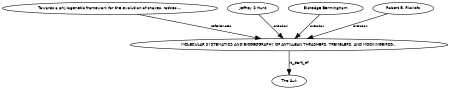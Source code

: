 digraph G {
size="3,3";
node [fontsize=7, fontname="Helvetica"];
edge [fontsize=7, fontname="Helvetica"];
node0 [label="MOLECULAR SYSTEMATICS AND BIOGEOGRAPHY OF ANTILLEAN THRASHERS, TREMBLERS, AND MOCKINGBIRDS...", width=0.27433100247,height=0.27433100247];
node1 [label="Towards a phylogenetic framework for the evolution of shakes, rattles,...", width=0.27433100247,height=0.27433100247];
node2 [label="Jeffrey S Hunt", width=0.27433100247,height=0.27433100247];
node3 [label="Eldredge Bermingham", width=0.27433100247,height=0.27433100247];
node4 [label="Robert E. Ricklefs", width=0.27433100247,height=0.27433100247];
node5 [label="The Auk", width=0.27433100247,height=0.27433100247];
node1 -> node0 [label="references"];
node2 -> node0 [label="creator"];
node3 -> node0 [label="creator"];
node4 -> node0 [label="creator"];
node0 -> node5 [label="is_part_of"];
}

